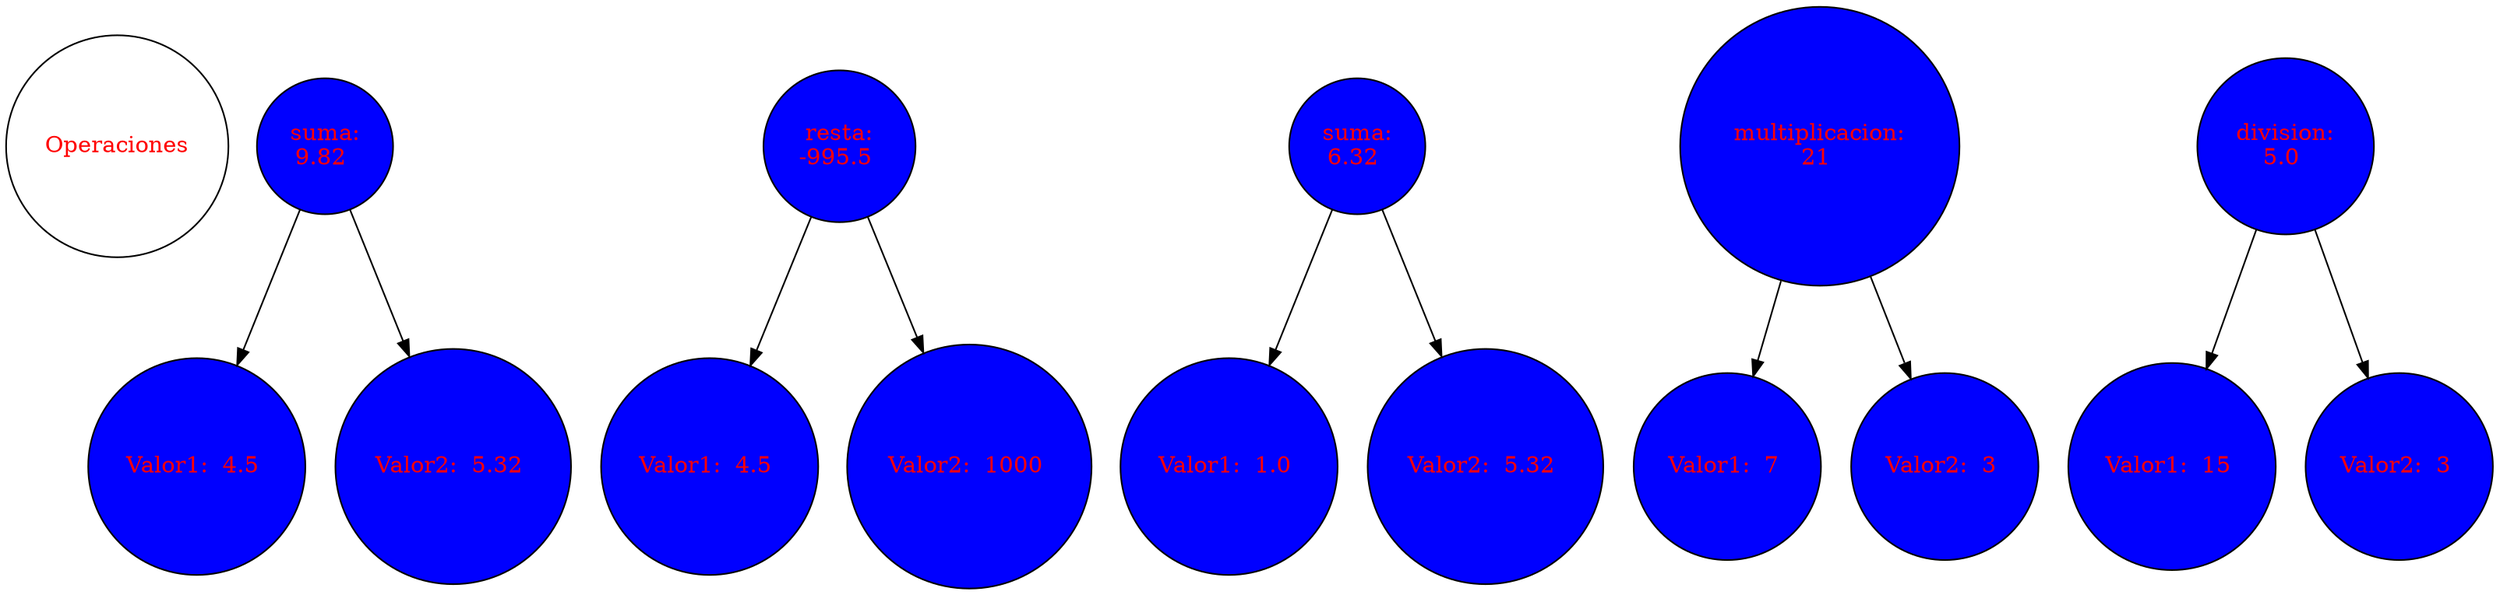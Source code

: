 digraph G {

	node [shape=circle]
	nodo0 [label = "Operaciones"]
	nodo0[fontcolor = red]
	nodoRespuesta1[style = filled,fillcolor = blue,fontcolor = red]
	nodoIzqu1[style = filled,fillcolor = blue,fontcolor = red]
	nodoDere1[style = filled,fillcolor = blue,fontcolor = red]
	nodoRespuesta1[label = "suma:
9.82 "]
	nodoIzqu1[label = "Valor1:  4.5 "]
	nodoDere1[label = "Valor2:  5.32 "]
	nodoRespuesta1 -> nodoIzqu1
	nodoRespuesta1 -> nodoDere1
	nodoRespuesta2[style = filled,fillcolor = blue,fontcolor = red]
	nodoIzqu2[style = filled,fillcolor = blue,fontcolor = red]
	nodoDere2[style = filled,fillcolor = blue,fontcolor = red]
	nodoRespuesta2[label = "resta:
-995.5 "]
	nodoIzqu2[label = "Valor1:  4.5 "]
	nodoDere2[label = "Valor2:  1000 "]
	nodoRespuesta2 -> nodoIzqu2
	nodoRespuesta2 -> nodoDere2
	nodoRespuesta3[style = filled,fillcolor = blue,fontcolor = red]
	nodoIzqu3[style = filled,fillcolor = blue,fontcolor = red]
	nodoDere3[style = filled,fillcolor = blue,fontcolor = red]
	nodoRespuesta3[label = "suma:
6.32 "]
	nodoIzqu3[label = "Valor1:  1.0 "]
	nodoDere3[label = "Valor2:  5.32 "]
	nodoRespuesta3 -> nodoIzqu3
	nodoRespuesta3 -> nodoDere3
	nodoRespuesta4[style = filled,fillcolor = blue,fontcolor = red]
	nodoIzqu4[style = filled,fillcolor = blue,fontcolor = red]
	nodoDere4[style = filled,fillcolor = blue,fontcolor = red]
	nodoRespuesta4[label = "multiplicacion:
21 "]
	nodoIzqu4[label = "Valor1:  7 "]
	nodoDere4[label = "Valor2:  3 "]
	nodoRespuesta4 -> nodoIzqu4
	nodoRespuesta4 -> nodoDere4
	nodoRespuesta5[style = filled,fillcolor = blue,fontcolor = red]
	nodoIzqu5[style = filled,fillcolor = blue,fontcolor = red]
	nodoDere5[style = filled,fillcolor = blue,fontcolor = red]
	nodoRespuesta5[label = "division:
5.0 "]
	nodoIzqu5[label = "Valor1:  15 "]
	nodoDere5[label = "Valor2:  3 "]
	nodoRespuesta5 -> nodoIzqu5
	nodoRespuesta5 -> nodoDere5

}